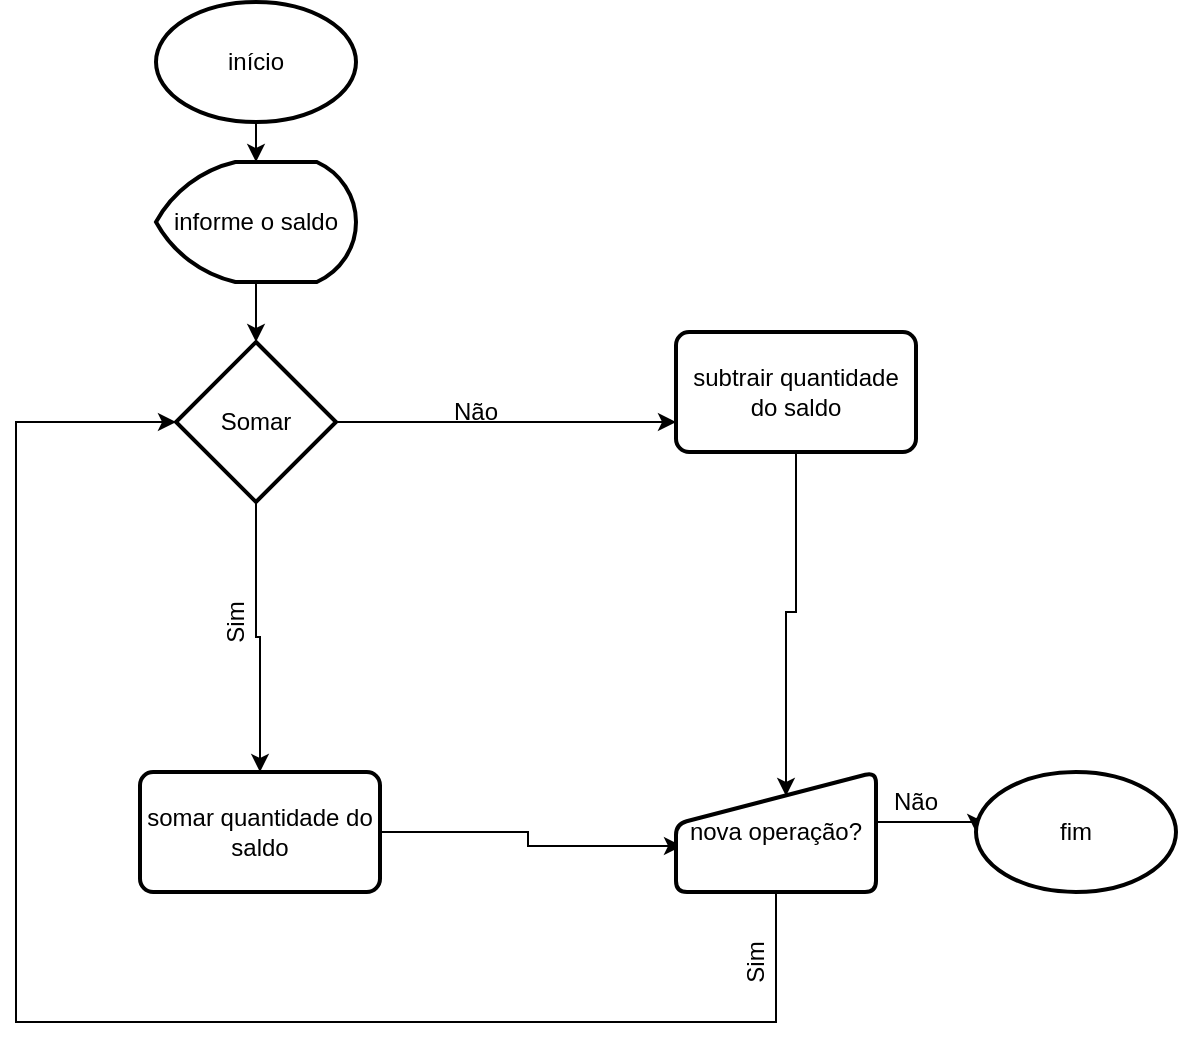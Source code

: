 <mxfile version="21.5.0" type="github">
  <diagram name="Página-1" id="d_PYGF7uohToRfYGrdJ0">
    <mxGraphModel dx="2314" dy="764" grid="1" gridSize="10" guides="1" tooltips="1" connect="1" arrows="1" fold="1" page="1" pageScale="1" pageWidth="827" pageHeight="1169" math="0" shadow="0">
      <root>
        <mxCell id="0" />
        <mxCell id="1" parent="0" />
        <mxCell id="PzmgsxpWMqK8n8_2qHW9-9" value="" style="edgeStyle=orthogonalEdgeStyle;rounded=0;orthogonalLoop=1;jettySize=auto;html=1;" edge="1" parent="1" source="PzmgsxpWMqK8n8_2qHW9-7" target="PzmgsxpWMqK8n8_2qHW9-8">
          <mxGeometry relative="1" as="geometry" />
        </mxCell>
        <mxCell id="PzmgsxpWMqK8n8_2qHW9-7" value="início" style="strokeWidth=2;html=1;shape=mxgraph.flowchart.start_1;whiteSpace=wrap;" vertex="1" parent="1">
          <mxGeometry x="310" y="30" width="100" height="60" as="geometry" />
        </mxCell>
        <mxCell id="PzmgsxpWMqK8n8_2qHW9-13" value="" style="edgeStyle=orthogonalEdgeStyle;rounded=0;orthogonalLoop=1;jettySize=auto;html=1;" edge="1" parent="1" source="PzmgsxpWMqK8n8_2qHW9-8" target="PzmgsxpWMqK8n8_2qHW9-12">
          <mxGeometry relative="1" as="geometry" />
        </mxCell>
        <mxCell id="PzmgsxpWMqK8n8_2qHW9-8" value="informe o saldo" style="strokeWidth=2;html=1;shape=mxgraph.flowchart.display;whiteSpace=wrap;" vertex="1" parent="1">
          <mxGeometry x="310" y="110" width="100" height="60" as="geometry" />
        </mxCell>
        <mxCell id="PzmgsxpWMqK8n8_2qHW9-40" style="edgeStyle=orthogonalEdgeStyle;rounded=0;orthogonalLoop=1;jettySize=auto;html=1;entryX=0;entryY=0.75;entryDx=0;entryDy=0;" edge="1" parent="1" source="PzmgsxpWMqK8n8_2qHW9-12" target="PzmgsxpWMqK8n8_2qHW9-29">
          <mxGeometry relative="1" as="geometry" />
        </mxCell>
        <mxCell id="PzmgsxpWMqK8n8_2qHW9-41" style="edgeStyle=orthogonalEdgeStyle;rounded=0;orthogonalLoop=1;jettySize=auto;html=1;entryX=0.5;entryY=0;entryDx=0;entryDy=0;" edge="1" parent="1" source="PzmgsxpWMqK8n8_2qHW9-12" target="PzmgsxpWMqK8n8_2qHW9-31">
          <mxGeometry relative="1" as="geometry" />
        </mxCell>
        <mxCell id="PzmgsxpWMqK8n8_2qHW9-12" value="Somar" style="rhombus;whiteSpace=wrap;html=1;strokeWidth=2;" vertex="1" parent="1">
          <mxGeometry x="320" y="200" width="80" height="80" as="geometry" />
        </mxCell>
        <mxCell id="PzmgsxpWMqK8n8_2qHW9-34" style="edgeStyle=orthogonalEdgeStyle;rounded=0;orthogonalLoop=1;jettySize=auto;html=1;entryX=0.55;entryY=0.2;entryDx=0;entryDy=0;entryPerimeter=0;" edge="1" parent="1" source="PzmgsxpWMqK8n8_2qHW9-29" target="PzmgsxpWMqK8n8_2qHW9-33">
          <mxGeometry relative="1" as="geometry" />
        </mxCell>
        <mxCell id="PzmgsxpWMqK8n8_2qHW9-29" value="subtrair quantidade do saldo" style="whiteSpace=wrap;html=1;strokeWidth=2;rounded=1;arcSize=11;" vertex="1" parent="1">
          <mxGeometry x="570" y="195" width="120" height="60" as="geometry" />
        </mxCell>
        <mxCell id="PzmgsxpWMqK8n8_2qHW9-35" style="edgeStyle=orthogonalEdgeStyle;rounded=0;orthogonalLoop=1;jettySize=auto;html=1;entryX=0.03;entryY=0.617;entryDx=0;entryDy=0;entryPerimeter=0;" edge="1" parent="1" source="PzmgsxpWMqK8n8_2qHW9-31" target="PzmgsxpWMqK8n8_2qHW9-33">
          <mxGeometry relative="1" as="geometry" />
        </mxCell>
        <mxCell id="PzmgsxpWMqK8n8_2qHW9-31" value="somar quantidade do saldo" style="whiteSpace=wrap;html=1;strokeWidth=2;rounded=1;arcSize=11;" vertex="1" parent="1">
          <mxGeometry x="302" y="415" width="120" height="60" as="geometry" />
        </mxCell>
        <mxCell id="PzmgsxpWMqK8n8_2qHW9-38" value="" style="edgeStyle=orthogonalEdgeStyle;rounded=0;orthogonalLoop=1;jettySize=auto;html=1;entryX=0;entryY=0.5;entryDx=0;entryDy=0;entryPerimeter=0;" edge="1" parent="1" source="PzmgsxpWMqK8n8_2qHW9-33" target="PzmgsxpWMqK8n8_2qHW9-36">
          <mxGeometry relative="1" as="geometry">
            <Array as="points">
              <mxPoint x="720" y="440" />
            </Array>
          </mxGeometry>
        </mxCell>
        <mxCell id="PzmgsxpWMqK8n8_2qHW9-47" style="edgeStyle=orthogonalEdgeStyle;rounded=0;orthogonalLoop=1;jettySize=auto;html=1;entryX=0;entryY=0.5;entryDx=0;entryDy=0;exitX=0.5;exitY=1;exitDx=0;exitDy=0;" edge="1" parent="1" source="PzmgsxpWMqK8n8_2qHW9-33">
          <mxGeometry relative="1" as="geometry">
            <mxPoint x="320" y="240" as="targetPoint" />
            <mxPoint x="570" y="445" as="sourcePoint" />
            <Array as="points">
              <mxPoint x="620" y="540" />
              <mxPoint x="240" y="540" />
              <mxPoint x="240" y="240" />
            </Array>
          </mxGeometry>
        </mxCell>
        <mxCell id="PzmgsxpWMqK8n8_2qHW9-33" value="nova operação?" style="html=1;strokeWidth=2;shape=manualInput;whiteSpace=wrap;rounded=1;size=26;arcSize=11;" vertex="1" parent="1">
          <mxGeometry x="570" y="415" width="100" height="60" as="geometry" />
        </mxCell>
        <mxCell id="PzmgsxpWMqK8n8_2qHW9-36" value="fim&lt;br&gt;" style="strokeWidth=2;html=1;shape=mxgraph.flowchart.start_1;whiteSpace=wrap;" vertex="1" parent="1">
          <mxGeometry x="720" y="415" width="100" height="60" as="geometry" />
        </mxCell>
        <mxCell id="PzmgsxpWMqK8n8_2qHW9-39" value="Não" style="text;strokeColor=none;align=center;fillColor=none;html=1;verticalAlign=middle;whiteSpace=wrap;rounded=0;" vertex="1" parent="1">
          <mxGeometry x="660" y="415" width="60" height="30" as="geometry" />
        </mxCell>
        <mxCell id="PzmgsxpWMqK8n8_2qHW9-42" value="Não" style="text;strokeColor=none;align=center;fillColor=none;html=1;verticalAlign=middle;whiteSpace=wrap;rounded=0;" vertex="1" parent="1">
          <mxGeometry x="440" y="220" width="60" height="30" as="geometry" />
        </mxCell>
        <mxCell id="PzmgsxpWMqK8n8_2qHW9-43" value="Sim" style="text;strokeColor=none;align=center;fillColor=none;html=1;verticalAlign=middle;whiteSpace=wrap;rounded=0;rotation=-90;" vertex="1" parent="1">
          <mxGeometry x="320" y="320" width="60" height="40" as="geometry" />
        </mxCell>
        <mxCell id="PzmgsxpWMqK8n8_2qHW9-49" value="Sim" style="text;strokeColor=none;align=center;fillColor=none;html=1;verticalAlign=middle;whiteSpace=wrap;rounded=0;rotation=-90;" vertex="1" parent="1">
          <mxGeometry x="580" y="490" width="60" height="40" as="geometry" />
        </mxCell>
      </root>
    </mxGraphModel>
  </diagram>
</mxfile>
